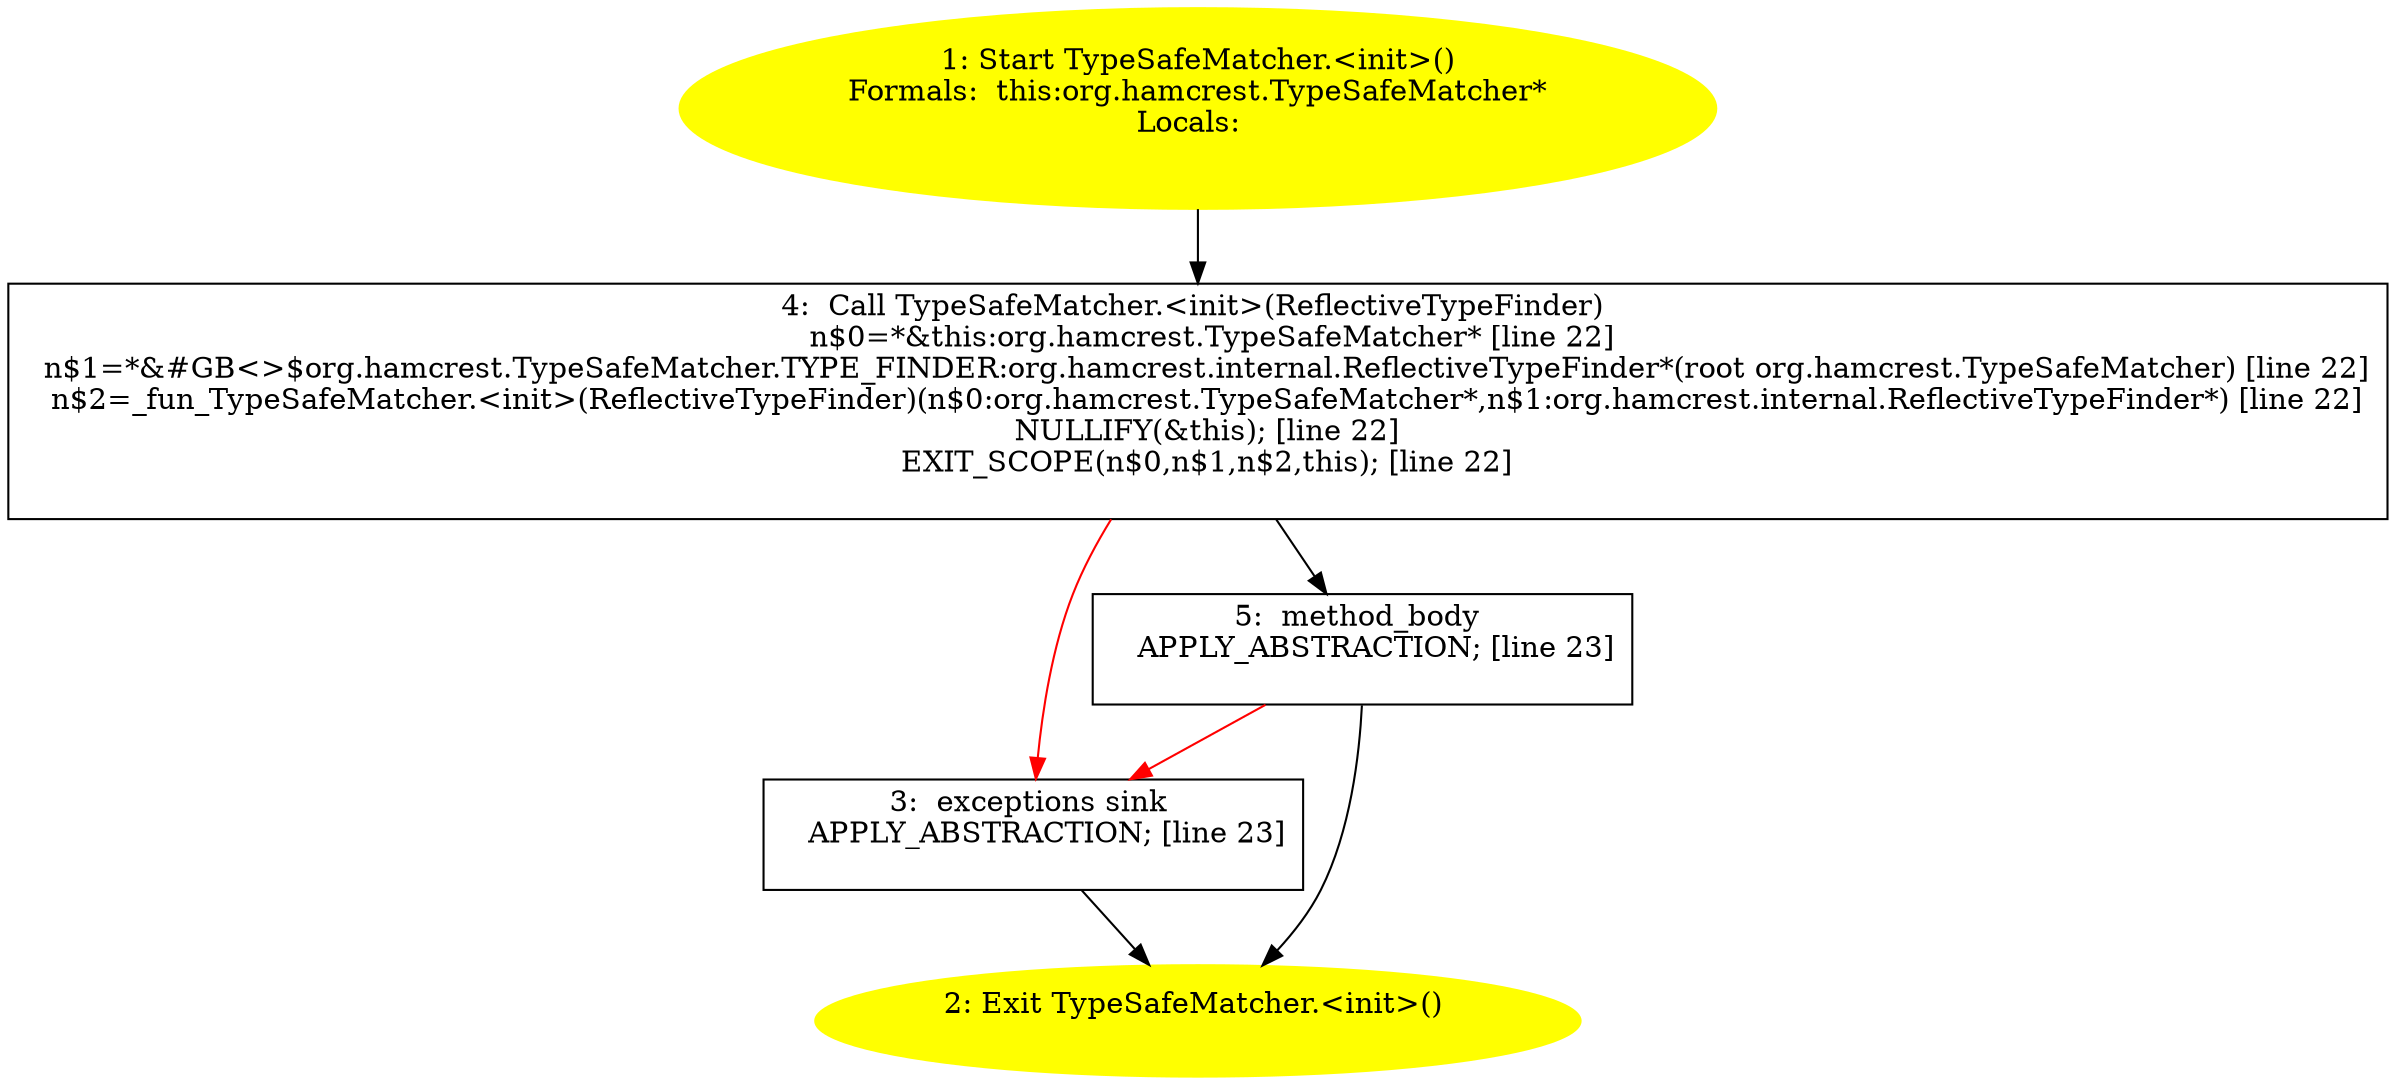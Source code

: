 /* @generated */
digraph cfg {
"org.hamcrest.TypeSafeMatcher.<init>().5ed4b42e8b45f32674814bc3dc01f7ce_1" [label="1: Start TypeSafeMatcher.<init>()\nFormals:  this:org.hamcrest.TypeSafeMatcher*\nLocals:  \n  " color=yellow style=filled]
	

	 "org.hamcrest.TypeSafeMatcher.<init>().5ed4b42e8b45f32674814bc3dc01f7ce_1" -> "org.hamcrest.TypeSafeMatcher.<init>().5ed4b42e8b45f32674814bc3dc01f7ce_4" ;
"org.hamcrest.TypeSafeMatcher.<init>().5ed4b42e8b45f32674814bc3dc01f7ce_2" [label="2: Exit TypeSafeMatcher.<init>() \n  " color=yellow style=filled]
	

"org.hamcrest.TypeSafeMatcher.<init>().5ed4b42e8b45f32674814bc3dc01f7ce_3" [label="3:  exceptions sink \n   APPLY_ABSTRACTION; [line 23]\n " shape="box"]
	

	 "org.hamcrest.TypeSafeMatcher.<init>().5ed4b42e8b45f32674814bc3dc01f7ce_3" -> "org.hamcrest.TypeSafeMatcher.<init>().5ed4b42e8b45f32674814bc3dc01f7ce_2" ;
"org.hamcrest.TypeSafeMatcher.<init>().5ed4b42e8b45f32674814bc3dc01f7ce_4" [label="4:  Call TypeSafeMatcher.<init>(ReflectiveTypeFinder) \n   n$0=*&this:org.hamcrest.TypeSafeMatcher* [line 22]\n  n$1=*&#GB<>$org.hamcrest.TypeSafeMatcher.TYPE_FINDER:org.hamcrest.internal.ReflectiveTypeFinder*(root org.hamcrest.TypeSafeMatcher) [line 22]\n  n$2=_fun_TypeSafeMatcher.<init>(ReflectiveTypeFinder)(n$0:org.hamcrest.TypeSafeMatcher*,n$1:org.hamcrest.internal.ReflectiveTypeFinder*) [line 22]\n  NULLIFY(&this); [line 22]\n  EXIT_SCOPE(n$0,n$1,n$2,this); [line 22]\n " shape="box"]
	

	 "org.hamcrest.TypeSafeMatcher.<init>().5ed4b42e8b45f32674814bc3dc01f7ce_4" -> "org.hamcrest.TypeSafeMatcher.<init>().5ed4b42e8b45f32674814bc3dc01f7ce_5" ;
	 "org.hamcrest.TypeSafeMatcher.<init>().5ed4b42e8b45f32674814bc3dc01f7ce_4" -> "org.hamcrest.TypeSafeMatcher.<init>().5ed4b42e8b45f32674814bc3dc01f7ce_3" [color="red" ];
"org.hamcrest.TypeSafeMatcher.<init>().5ed4b42e8b45f32674814bc3dc01f7ce_5" [label="5:  method_body \n   APPLY_ABSTRACTION; [line 23]\n " shape="box"]
	

	 "org.hamcrest.TypeSafeMatcher.<init>().5ed4b42e8b45f32674814bc3dc01f7ce_5" -> "org.hamcrest.TypeSafeMatcher.<init>().5ed4b42e8b45f32674814bc3dc01f7ce_2" ;
	 "org.hamcrest.TypeSafeMatcher.<init>().5ed4b42e8b45f32674814bc3dc01f7ce_5" -> "org.hamcrest.TypeSafeMatcher.<init>().5ed4b42e8b45f32674814bc3dc01f7ce_3" [color="red" ];
}
